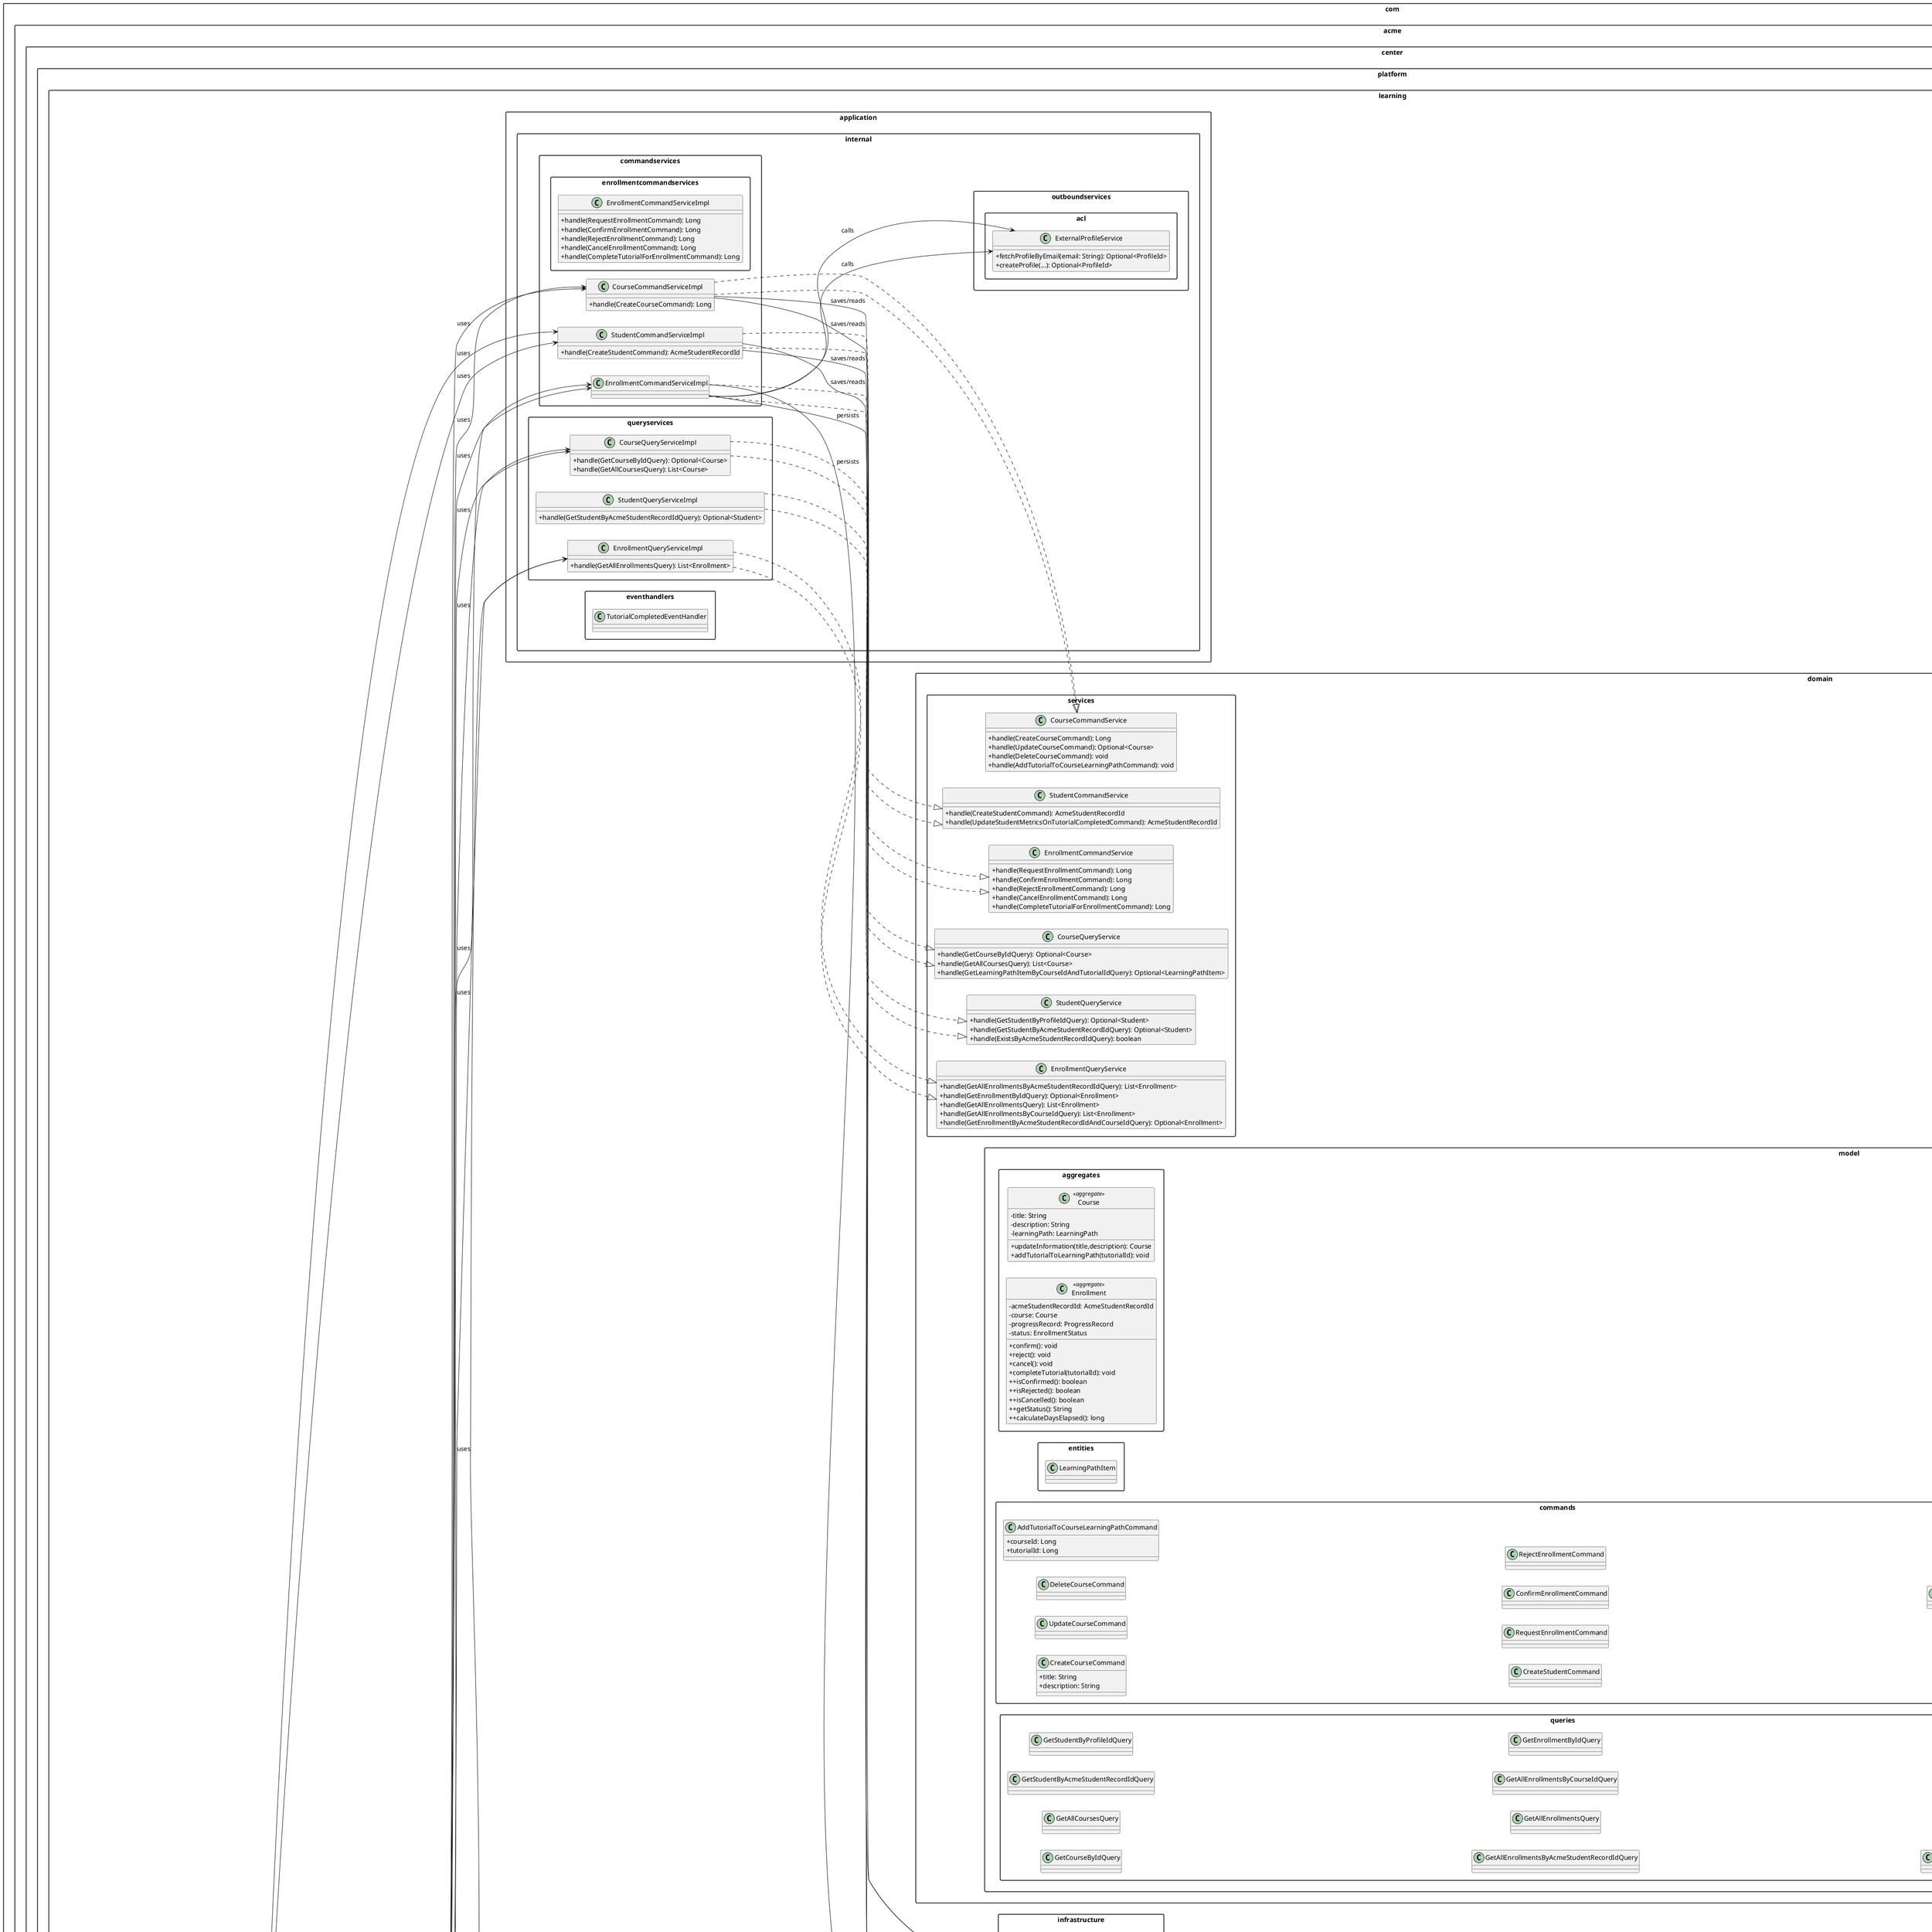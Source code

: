 @startuml
' Learning Center Platform - class diagram (bounded contexts: iam, learning, profiles, shared)
' Full nested package grouping; normalized package/class block formatting to satisfy PlantUML parser

skinparam classAttributeIconSize 0

package "com.acme.center.platform.iam" {
  package "interfaces" {
    package "rest" {
      class AuthenticationController {
        +signIn(signInResource) : ResponseEntity<AuthenticatedUserResource>
        +signUp(signUpResource) : ResponseEntity<UserResource>
      }
      class UsersController {
        +getAllUsers() : ResponseEntity<List<UserResource>>
        +getUserById(userId: Long) : ResponseEntity<UserResource>
      }
      class RolesController {
        +getAllRoles() : ResponseEntity<List<RoleResource>>
      }

      package "resources" {
        class UserResource {
          +id: Long
          +username: String
          +roles: List<String>
        }
        class SignInResource {
          +username: String
          +password: String
        }
        class SignUpResource {
          +username: String
          +password: String
          +roles: List<String>
        }
        class AuthenticatedUserResource {
          +id: Long
          +username: String
          +token: String
        }
        class RoleResource {
          +id: Long
          +name: String
        }
      }

      package "transform" {
        class SignInCommandFromResourceAssembler {
          +toCommandFromResource(signInResource: SignInResource): SignInCommand {static}
        }
        class SignUpCommandFromResourceAssembler {
          +toCommandFromResource(resource: SignUpResource): SignUpCommand {static}
        }
        class AuthenticatedUserResourceFromEntityAssembler {
          +toResourceFromEntity(user: User, token: String): AuthenticatedUserResource {static}
        }
        class UserResourceFromEntityAssembler {
          +toResourceFromEntity(user: User): UserResource {static}
        }
        class RoleResourceFromEntityAssembler {
          +toResourceFromEntity(role: Role): RoleResource {static}
        }
      }
    }

    package "acl" {
      class IamContextFacade {
        +createUser(username: String, password: String): Long
        +createUser(username: String, password: String, roleNames: List<String>): Long
        +fetchUserIdByUsername(username: String): Long
        +fetchUsernameByUserId(userId: Long): String
      }
    }
  }

  package "application" {
    package "internal" {
      package "commandservices" {
        class UserCommandServiceImpl {
          -userRepository: UserRepository
          -hashingService: HashingService
          -tokenService: TokenService
          -roleRepository: RoleRepository
          +handle(SignInCommand) : Optional<Pair<User,String>>
          +handle(SignUpCommand) : Optional<User>
        }
        class RoleCommandServiceImpl
      }

      package "queryservices" {
        class UserQueryServiceImpl {
          -userRepository: UserRepository
          +handle(GetUserByIdQuery) : Optional<User>
          +handle(GetAllUsersQuery) : List<User>
        }
        class RoleQueryServiceImpl
      }

      package "outboundservices" {
        package "hashing" {
          class HashingService
        }
        package "tokens" {
          class TokenService
        }
      }

      package "eventhandlers" {
        class ApplicationReadyEventHandler
      }
    }

    package "acl" {
      class IamContextFacadeImpl
    }
  }

  package "domain" {
    package "model" {
      package "aggregates" {
        class User <<aggregate>> {
          -id: Long
          -username: String
          -password: String
          -roles: Set<Role>
          +addRole(role: Role): User
          +addRoles(roles: List<Role>): User
        }
      }

      package "entities" {
        class Role <<entity>> {
          -id: Long
          -name: Roles
          +getStringName(): String
          +getDefaultRole(): Role {static}
          +toRoleFromName(name: String): Role {static}
          +validateRoleSet(List<Role>): List<Role> {static}
        }
      }

      package "commands" {
        class SignInCommand {
          +username: String
          +password: String
        }
        class SignUpCommand {
          +username: String
          +password: String
          +roles: List<Role>
        }
        class SeedRolesCommand
      }
      package "queries" {
        class GetUserByUsernameQuery {
          +username: String
        }
        class GetUserByIdQuery {
          +userId: Long
        }
        class GetAllUsersQuery
        class GetAllRolesQuery
        class GetRoleByNameQuery {
          +name: String
        }
        class GetUserByIdQuery
        class GetAllUsersQuery
        class GetAllRolesQuery
      }
      package "valueobjects" {
        class Roles
      }
    }
  }

  package "domain.services" {
    class UserCommandService {
      +handle(SignInCommand): Optional<ImmutablePair<User,String>>
      +handle(SignUpCommand): Optional<User>
    }
    class UserQueryService {
      +handle(GetAllUsersQuery): List<User>
      +handle(GetUserByIdQuery): Optional<User>
      +handle(GetUserByUsernameQuery): Optional<User>
    }
    class RoleCommandService {
      +handle(SeedRolesCommand): void
    }
    class RoleQueryService {
      +handle(GetAllRolesQuery): List<Role>
      +handle(GetRoleByNameQuery): Optional<Role>
    }
  }
com.acme.center.platform.iam.interfaces.rest.AuthenticationController --> com.acme.center.platform.iam.application.internal.commandservices.UserCommandServiceImpl : uses
com.acme.center.platform.iam.application.internal.commandservices.UserCommandServiceImpl --> com.acme.center.platform.iam.infrastructure.persistence.jpa.repositories.UserRepository : saves/reads
com.acme.center.platform.iam.application.internal.commandservices.UserCommandServiceImpl --> com.acme.center.platform.iam.application.internal.outboundservices.hashing.HashingService : uses
com.acme.center.platform.iam.application.internal.commandservices.UserCommandServiceImpl --> com.acme.center.platform.iam.application.internal.outboundservices.tokens.TokenService : uses
com.acme.center.platform.iam.application.internal.commandservices.UserCommandServiceImpl --> com.acme.center.platform.iam.infrastructure.persistence.jpa.repositories.RoleRepository : reads
com.acme.center.platform.iam.application.internal.commandservices.RoleCommandServiceImpl --> com.acme.center.platform.iam.infrastructure.persistence.jpa.repositories.RoleRepository : saves/reads

com.acme.center.platform.learning.interfaces.rest.CoursesController --> com.acme.center.platform.learning.application.internal.commandservices.CourseCommandServiceImpl : uses
com.acme.center.platform.learning.interfaces.rest.CoursesController --> com.acme.center.platform.learning.application.internal.queryservices.CourseQueryServiceImpl : uses
com.acme.center.platform.learning.application.internal.commandservices.CourseCommandServiceImpl --> com.acme.center.platform.learning.infrastructure.persistence.jpa.repositories.CourseRepository : saves/reads

com.acme.center.platform.learning.interfaces.rest.EnrollmentsController --> com.acme.center.platform.learning.application.internal.commandservices.EnrollmentCommandServiceImpl : uses
com.acme.center.platform.learning.interfaces.rest.EnrollmentsController --> com.acme.center.platform.learning.application.internal.queryservices.EnrollmentQueryServiceImpl : uses
com.acme.center.platform.learning.application.internal.commandservices.EnrollmentCommandServiceImpl --> com.acme.center.platform.learning.infrastructure.persistence.jpa.repositories.EnrollmentRepository : persists
com.acme.center.platform.learning.application.internal.commandservices.EnrollmentCommandServiceImpl --> com.acme.center.platform.learning.application.internal.outboundservices.acl.ExternalProfileService : calls

com.acme.center.platform.learning.interfaces.rest.StudentsController --> com.acme.center.platform.learning.application.internal.commandservices.StudentCommandServiceImpl : uses
com.acme.center.platform.learning.application.internal.commandservices.StudentCommandServiceImpl --> com.acme.center.platform.learning.infrastructure.persistence.jpa.repositories.StudentRepository : saves/reads

com.acme.center.platform.profiles.interfaces.rest.ProfilesController --> com.acme.center.platform.profiles.application.internal.commandservices.ProfileCommandServiceImpl : uses
com.acme.center.platform.profiles.interfaces.rest.ProfilesController --> com.acme.center.platform.profiles.application.internal.queryservices.ProfileQueryServiceImpl : uses
com.acme.center.platform.profiles.application.internal.commandservices.ProfileCommandServiceImpl --> com.acme.center.platform.profiles.infrastructure.persistence.jpa.repositories.ProfileRepository : saves/reads

com.acme.center.platform.iam.application.internal.outboundservices.tokens.TokenService ..> com.acme.center.platform.iam.infrastructure.tokens.jwt.TokenServiceImpl : implements

' Implementation relationships
com.acme.center.platform.iam.application.internal.commandservices.UserCommandServiceImpl ..|> com.acme.center.platform.iam.domain.services.UserCommandService
com.acme.center.platform.iam.application.internal.queryservices.UserQueryServiceImpl ..|> com.acme.center.platform.iam.domain.services.UserQueryService
com.acme.center.platform.iam.application.internal.commandservices.RoleCommandServiceImpl ..|> com.acme.center.platform.iam.domain.services.RoleCommandService
com.acme.center.platform.iam.application.internal.queryservices.RoleQueryServiceImpl ..|> com.acme.center.platform.iam.domain.services.RoleQueryService

com.acme.center.platform.learning.application.internal.commandservices.CourseCommandServiceImpl ..|> com.acme.center.platform.learning.domain.services.CourseCommandService
com.acme.center.platform.learning.application.internal.queryservices.CourseQueryServiceImpl ..|> com.acme.center.platform.learning.domain.services.CourseQueryService
com.acme.center.platform.learning.application.internal.commandservices.StudentCommandServiceImpl ..|> com.acme.center.platform.learning.domain.services.StudentCommandService
com.acme.center.platform.learning.application.internal.queryservices.StudentQueryServiceImpl ..|> com.acme.center.platform.learning.domain.services.StudentQueryService
com.acme.center.platform.learning.application.internal.commandservices.EnrollmentCommandServiceImpl ..|> com.acme.center.platform.learning.domain.services.EnrollmentCommandService
com.acme.center.platform.learning.application.internal.queryservices.EnrollmentQueryServiceImpl ..|> com.acme.center.platform.learning.domain.services.EnrollmentQueryService

com.acme.center.platform.profiles.application.internal.commandservices.ProfileCommandServiceImpl ..|> com.acme.center.platform.profiles.domain.services.ProfileCommandService
com.acme.center.platform.profiles.application.internal.queryservices.ProfileQueryServiceImpl ..|> com.acme.center.platform.profiles.domain.services.ProfileQueryService

com.acme.center.platform.iam.infrastructure.tokens.jwt.TokenServiceImpl ..|> com.acme.center.platform.iam.application.internal.outboundservices.tokens.TokenService

' Add IAM infrastructure declarations (real packages)
package "com.acme.center.platform.iam" {
  package "infrastructure" {
    package "tokens" {
      package "jwt" {
        interface BearerTokenService {
          +getBearerTokenFrom(request: HttpServletRequest): String
          +generateToken(authentication: Authentication): String
          +generateToken(username: String): String
          +getUsernameFromToken(token: String): String
          +validateToken(token: String): boolean
        }
        class TokenServiceImpl {
          +generateToken(username: String): String
          +getBearerTokenFrom(request: HttpServletRequest): String
          +getUsernameFromToken(token: String): String
          +validateToken(token: String): boolean
        }
      }
    }

    package "hashing" {
      package "bcrypt" {
        interface BCryptHashingService
        class HashingServiceImpl {
          +encode(rawPassword: CharSequence): String
          +matches(rawPassword: CharSequence, encodedPassword: String): boolean
        }
      }
    }

    package "authorization" {
      package "sfs" {
        class UserDetailsServiceImpl {
          +loadUserByUsername(username: String): UserDetails
        }
        class UserDetailsImpl {
          +build(user: User): UserDetailsImpl {static}
        }
        class UnauthorizedRequestHandlerEntryPoint {
          +commence(request: HttpServletRequest, response: HttpServletResponse, authEx: AuthenticationException): void
        }
      }
    }
  }
}

' Realization relationships for IAM infra (real packages)
com.acme.center.platform.iam.infrastructure.tokens.jwt.TokenServiceImpl ..|> com.acme.center.platform.iam.infrastructure.tokens.jwt.BearerTokenService
com.acme.center.platform.iam.infrastructure.tokens.jwt.BearerTokenService ..|> com.acme.center.platform.iam.application.internal.outboundservices.tokens.TokenService
com.acme.center.platform.iam.infrastructure.hashing.bcrypt.HashingServiceImpl ..|> com.acme.center.platform.iam.infrastructure.hashing.bcrypt.BCryptHashingService
com.acme.center.platform.iam.infrastructure.hashing.bcrypt.BCryptHashingService ..|> com.acme.center.platform.iam.application.internal.outboundservices.hashing.HashingService
com.acme.center.platform.iam.infrastructure.authorization.sfs.UserDetailsServiceImpl ..|> org.springframework.security.core.userdetails.UserDetailsService
com.acme.center.platform.iam.infrastructure.authorization.sfs.UserDetailsImpl ..|> org.springframework.security.core.userdetails.UserDetails
com.acme.center.platform.iam.infrastructure.authorization.sfs.UnauthorizedRequestHandlerEntryPoint ..|> org.springframework.security.web.AuthenticationEntryPoint

com.acme.center.platform.shared.infrastructure.persistence.jpa.configuration.strategy.SnakeCaseWithPluralizedTablePhysicalNamingStrategy ..|> org.hibernate.boot.model.naming.PhysicalNamingStrategy
com.acme.center.platform.profiles.application.acl.ProfilesContextFacadeImpl ..|> com.acme.center.platform.profiles.interfaces.acl.ProfilesContextFacade

' Layout tweaks
left to right direction
skinparam packageStyle rectangle
package "com.acme.center.platform.learning" {
  package "interfaces" {
    package "rest" {
      class CoursesController {
        +createCourse(...) : ResponseEntity<CourseResource>
        +getCourseById(courseId: Long) : ResponseEntity<CourseResource>
      }
      class StudentsController {
        +createStudent(...) : ResponseEntity<StudentResource>
        +getStudentByAcmeStudentRecordId(id: String) : ResponseEntity<StudentResource>
      }
      class EnrollmentsController {
        +requestEnrollment(...) : ResponseEntity<EnrollmentResource>
        +confirmEnrollment(id:Long): ResponseEntity<MessageResource>
      }
      class CourseLearningPathController {
        +addTutorialToCourseLearningPath(courseId: Long, tutorialId: Long) : ResponseEntity<LearningPathItemResource>
      }

      package "resources" {
        class CourseResource {
          +id: Long
          +title: String
          +description: String
        }
        class CreateCourseResource {
          +title: String
          +description: String
        }
        class UpdateCourseResource {
          +title: String
          +description: String
        }
        class StudentResource {
          +acmeStudentRecordId: String
          +profileId: Long
          +totalCompletedCourses: Integer
          +totalCompletedTutorials: Integer
        }
        class CreateStudentResource {
          +firstName: String
          +lastName: String
          +email: String
          +street: String
          +number: String
          +city: String
          +postalCode: String
          +country: String
        }
        class EnrollmentResource {
          +enrollmentId: Long
          +studentRecordId: String
          +courseId: Long
          +status: String
        }
        class RequestEnrollmentResource {
          +studentRecordId: String
          +courseId: Long
        }
        class LearningPathItemResource {
          +learningPathItemId: Long
          +courseId: Long
          +tutorialId: Long
        }
      }

      package "transform" {
        class CourseResourceFromEntityAssembler {
          +toResourceFromEntity(entity: Course): CourseResource {static}
        }
        class EnrollmentResourceFromEntityAssembler {
          +toResourceFromEntity(entity: Enrollment): EnrollmentResource {static}
        }
        class StudentResourceFromEntityAssembler {
          +toResourceFromEntity(entity: Student): StudentResource {static}
        }
        class RequestEnrollmentCommandFromResourceAssembler {
          +toCommandFromResource(resource: RequestEnrollmentResource): RequestEnrollmentCommand {static}
        }
        class CreateCourseCommandFromResourceAssembler {
          +toCommandFromResource(resource: CreateCourseResource): CreateCourseCommand {static}
        }
        class UpdateCourseCommandFromResourceAssembler {
          +toCommandFromResource(courseId: Long, resource: UpdateCourseResource): UpdateCourseCommand {static}
        }
        class LearningPathItemResourceFromEntityAssembler {
          +toResourceFromEntity(entity: LearningPathItem): LearningPathItemResource {static}
        }
        class CreateStudentCommandFromResourceAssembler {
          +toCommandFromResource(resource: CreateStudentResource): CreateStudentCommand {static}
        }
      }
    }

    package "acl" {
      class LearningContextFacade
    }
  }

  package "application" {
    package "internal" {
      package "commandservices" {
        class CourseCommandServiceImpl {
          +handle(CreateCourseCommand): Long
        }
        class StudentCommandServiceImpl {
          +handle(CreateStudentCommand): AcmeStudentRecordId
        }
        package "enrollmentcommandservices" {
          class EnrollmentCommandServiceImpl {
            +handle(RequestEnrollmentCommand): Long
            +handle(ConfirmEnrollmentCommand): Long
            +handle(RejectEnrollmentCommand): Long
            +handle(CancelEnrollmentCommand): Long
            +handle(CompleteTutorialForEnrollmentCommand): Long
          }
        }
      }

      package "queryservices" {
        class CourseQueryServiceImpl {
          +handle(GetCourseByIdQuery): Optional<Course>
          +handle(GetAllCoursesQuery): List<Course>
        }
        class EnrollmentQueryServiceImpl {
          +handle(GetAllEnrollmentsQuery): List<Enrollment>
        }
        class StudentQueryServiceImpl {
          +handle(GetStudentByAcmeStudentRecordIdQuery): Optional<Student>
        }
      }

      package "outboundservices" {
        package "acl" {
          class ExternalProfileService {
            +fetchProfileByEmail(email: String): Optional<ProfileId>
            +createProfile(...): Optional<ProfileId>
          }
        }
      }

      package "eventhandlers" {
        class TutorialCompletedEventHandler
      }
    }
  }

  package "domain" {
    package "model" {
      package "aggregates" {
        class Course <<aggregate>> {
          -title: String
          -description: String
          -learningPath: LearningPath
          +updateInformation(title,description): Course
          +addTutorialToLearningPath(tutorialId): void
        }
        class Enrollment <<aggregate>> {
          -acmeStudentRecordId: AcmeStudentRecordId
          -course: Course
          -progressRecord: ProgressRecord
          -status: EnrollmentStatus
          +confirm(): void
          +reject(): void
          +cancel(): void
          +completeTutorial(tutorialId): void
+          +isConfirmed(): boolean
+          +isRejected(): boolean
+          +isCancelled(): boolean
+          +getStatus(): String
+          +calculateDaysElapsed(): long
        }
      }

      package "entities" {
        class LearningPathItem
      }

      package "commands" {
        class CreateCourseCommand {
          +title: String
          +description: String
        }
        class UpdateCourseCommand
        class DeleteCourseCommand
        class AddTutorialToCourseLearningPathCommand {
          +courseId: Long
          +tutorialId: Long
        }
        class CreateStudentCommand
        class RequestEnrollmentCommand
        class ConfirmEnrollmentCommand
        class RejectEnrollmentCommand
        class CancelEnrollmentCommand
        class CompleteTutorialForEnrollmentCommand
        class UpdateStudentMetricsOnTutorialCompletedCommand
      }

      package "queries" {
        class GetCourseByIdQuery
        class GetAllCoursesQuery
        class GetStudentByAcmeStudentRecordIdQuery
        class GetStudentByProfileIdQuery
        class GetAllEnrollmentsByAcmeStudentRecordIdQuery
        class GetAllEnrollmentsQuery
        class GetAllEnrollmentsByCourseIdQuery
        class GetEnrollmentByIdQuery
        class GetEnrollmentByAcmeStudentRecordIdAndCourseIdQuery
        class ExistsByAcmeStudentRecordIdQuery
      }

      package "valueobjects" {
        class ProfileId
        class AcmeStudentRecordId
        class TutorialId
        class StudentPerformanceMetricSet
        class EnrollmentStatus
        class LearningPath
        class ProgressRecord
      }
    }
  }

  package "domain.services" {
    class CourseCommandService {
      +handle(CreateCourseCommand): Long
      +handle(UpdateCourseCommand): Optional<Course>
      +handle(DeleteCourseCommand): void
      +handle(AddTutorialToCourseLearningPathCommand): void
    }
    class CourseQueryService {
      +handle(GetCourseByIdQuery): Optional<Course>
      +handle(GetAllCoursesQuery): List<Course>
      +handle(GetLearningPathItemByCourseIdAndTutorialIdQuery): Optional<LearningPathItem>
    }
    class StudentCommandService {
      +handle(CreateStudentCommand): AcmeStudentRecordId
      +handle(UpdateStudentMetricsOnTutorialCompletedCommand): AcmeStudentRecordId
    }
    class StudentQueryService {
      +handle(GetStudentByProfileIdQuery): Optional<Student>
      +handle(GetStudentByAcmeStudentRecordIdQuery): Optional<Student>
      +handle(ExistsByAcmeStudentRecordIdQuery): boolean
    }
    class EnrollmentCommandService {
      +handle(RequestEnrollmentCommand): Long
      +handle(ConfirmEnrollmentCommand): Long
      +handle(RejectEnrollmentCommand): Long
      +handle(CancelEnrollmentCommand): Long
      +handle(CompleteTutorialForEnrollmentCommand): Long
    }
    class EnrollmentQueryService {
      +handle(GetAllEnrollmentsByAcmeStudentRecordIdQuery): List<Enrollment>
      +handle(GetEnrollmentByIdQuery): Optional<Enrollment>
      +handle(GetAllEnrollmentsQuery): List<Enrollment>
      +handle(GetAllEnrollmentsByCourseIdQuery): List<Enrollment>
      +handle(GetEnrollmentByAcmeStudentRecordIdAndCourseIdQuery): Optional<Enrollment>
    }
  }
package "com.acme.center.platform.profiles" {
  package "interfaces" {
    package "rest" {
      class ProfilesController {
        +createProfile(createProfileResource): ResponseEntity<ProfileResource>
        +getProfileById(profileId: Long): ResponseEntity<ProfileResource>
      }

      package "resources" {
        class ProfileResource {
          +id: Long
          +fullName: String
          +email: String
          +streetAddress: String
        }
        class CreateProfileResource {
          +firstName: String
          +lastName: String
          +email: String
          +street: String
          +number: String
          +city: String
          +postalCode: String
          +country: String
        }
      }

      package "transform" {
        class ProfileResourceFromEntityAssembler {
          +toResourceFromEntity(entity: Profile): ProfileResource {static}
        }
        class CreateProfileCommandFromResourceAssembler {
          +toCommandFromResource(resource: CreateProfileResource): CreateProfileCommand {static}
        }
      }
    }

    package "acl" {
      class ProfilesContextFacade {
        +createProfile(firstName: String, lastName: String, email: String, street: String, number: String, city: String, postalCode: String, country: String): Long
        +fetchProfileIdByEmail(email: String): Long
      }
      class ProfilesContextFacadeImpl {
        -profileCommandService: ProfileCommandService
        -profileQueryService: ProfileQueryService
        +createProfile(firstName: String, lastName: String, email: String, street: String, number: String, city: String, postalCode: String, country: String): Long
        +fetchProfileIdByEmail(email: String): Long
      }
    }
  }

  package "application" {
    package "internal" {
      package "commandservices" {
        class ProfileCommandServiceImpl {
          +handle(CreateProfileCommand): Optional<Profile>
        }
      }

      package "queryservices" {
        class ProfileQueryServiceImpl {
          +handle(GetProfileByIdQuery) : Optional<Profile>
          +handle(GetAllProfilesQuery) : List<Profile>
        }
      }
    }
  }

  package "domain" {
    package "model" {
      package "aggregates" {
        class Profile <<aggregate>> {
          -name: PersonName
          -emailAddress: EmailAddress
          -streetAddress: StreetAddress
          +getFullName(): String
          +getEmailAddress(): String
          +getStreetAddress(): String
          +updateName(firstName,lastName): void
          +updateEmailAddress(email): void
        }
      }

      package "commands" {
        class CreateProfileCommand
      }
      package "queries" {
        class GetProfileByIdQuery
      }
      package "valueobjects" {
        class PersonName
        class EmailAddress
        class StreetAddress
      }
    }
  }

  package "domain.services" {
    class ProfileCommandService {
      +handle(CreateProfileCommand): Optional<Profile>
    }
    class ProfileQueryService {
      +handle(GetProfileByIdQuery): Optional<Profile>
      +handle(GetProfileByEmailQuery): Optional<Profile>
      +handle(GetAllProfilesQuery): List<Profile>
    }
  }
package "com.acme.center.platform.shared" {
  package "interfaces" {
    package "rest" {
      class MessageResource {
        +message: String
      }
    }
  }
  package "domain" {
    package "model" {
      class AuditableAbstractAggregateRoot
    }
  }
}

' Cross-context relations
com.acme.center.platform.iam.interfaces.rest.AuthenticationController --> com.acme.center.platform.iam.application.internal.commandservices.UserCommandServiceImpl : uses
com.acme.center.platform.iam.application.internal.commandservices.UserCommandServiceImpl --> com.acme.center.platform.iam.infrastructure.persistence.jpa.repositories.UserRepository : saves/reads
com.acme.center.platform.iam.application.internal.commandservices.UserCommandServiceImpl --> com.acme.center.platform.iam.application.internal.outboundservices.hashing.HashingService : uses
com.acme.center.platform.iam.application.internal.commandservices.UserCommandServiceImpl --> com.acme.center.platform.iam.application.internal.outboundservices.tokens.TokenService : uses
com.acme.center.platform.iam.application.internal.commandservices.UserCommandServiceImpl --> com.acme.center.platform.iam.infrastructure.persistence.jpa.repositories.RoleRepository : reads
com.acme.center.platform.iam.application.internal.commandservices.RoleCommandServiceImpl --> com.acme.center.platform.iam.infrastructure.persistence.jpa.repositories.RoleRepository : saves/reads

com.acme.center.platform.learning.interfaces.rest.CoursesController --> com.acme.center.platform.learning.application.internal.commandservices.CourseCommandServiceImpl : uses
com.acme.center.platform.learning.interfaces.rest.CoursesController --> com.acme.center.platform.learning.application.internal.queryservices.CourseQueryServiceImpl : uses
com.acme.center.platform.learning.application.internal.commandservices.CourseCommandServiceImpl --> com.acme.center.platform.learning.infrastructure.persistence.jpa.repositories.CourseRepository : saves/reads

com.acme.center.platform.learning.interfaces.rest.EnrollmentsController --> com.acme.center.platform.learning.application.internal.commandservices.EnrollmentCommandServiceImpl : uses
com.acme.center.platform.learning.interfaces.rest.EnrollmentsController --> com.acme.center.platform.learning.application.internal.queryservices.EnrollmentQueryServiceImpl : uses
com.acme.center.platform.learning.application.internal.commandservices.EnrollmentCommandServiceImpl --> com.acme.center.platform.learning.infrastructure.persistence.jpa.repositories.EnrollmentRepository : persists
com.acme.center.platform.learning.application.internal.commandservices.EnrollmentCommandServiceImpl --> com.acme.center.platform.learning.application.internal.outboundservices.acl.ExternalProfileService : calls

com.acme.center.platform.learning.interfaces.rest.StudentsController --> com.acme.center.platform.learning.application.internal.commandservices.StudentCommandServiceImpl : uses
com.acme.center.platform.learning.application.internal.commandservices.StudentCommandServiceImpl --> com.acme.center.platform.learning.infrastructure.persistence.jpa.repositories.StudentRepository : saves/reads

com.acme.center.platform.profiles.interfaces.rest.ProfilesController --> com.acme.center.platform.profiles.application.internal.commandservices.ProfileCommandServiceImpl : uses
com.acme.center.platform.profiles.interfaces.rest.ProfilesController --> com.acme.center.platform.profiles.application.internal.queryservices.ProfileQueryServiceImpl : uses
com.acme.center.platform.profiles.application.internal.commandservices.ProfileCommandServiceImpl --> com.acme.center.platform.profiles.infrastructure.persistence.jpa.repositories.ProfileRepository : saves/reads

com.acme.center.platform.iam.application.internal.outboundservices.tokens.TokenService ..> com.acme.center.platform.iam.infrastructure.tokens.jwt.TokenServiceImpl : implements

' Implementation relationships
com.acme.center.platform.iam.application.internal.commandservices.UserCommandServiceImpl ..|> com.acme.center.platform.iam.domain.services.UserCommandService
com.acme.center.platform.iam.application.internal.queryservices.UserQueryServiceImpl ..|> com.acme.center.platform.iam.domain.services.UserQueryService
com.acme.center.platform.iam.application.internal.commandservices.RoleCommandServiceImpl ..|> com.acme.center.platform.iam.domain.services.RoleCommandService
com.acme.center.platform.iam.application.internal.queryservices.RoleQueryServiceImpl ..|> com.acme.center.platform.iam.domain.services.RoleQueryService

com.acme.center.platform.learning.application.internal.commandservices.CourseCommandServiceImpl ..|> com.acme.center.platform.learning.domain.services.CourseCommandService
com.acme.center.platform.learning.application.internal.queryservices.CourseQueryServiceImpl ..|> com.acme.center.platform.learning.domain.services.CourseQueryService
com.acme.center.platform.learning.application.internal.commandservices.StudentCommandServiceImpl ..|> com.acme.center.platform.learning.domain.services.StudentCommandService
com.acme.center.platform.learning.application.internal.queryservices.StudentQueryServiceImpl ..|> com.acme.center.platform.learning.domain.services.StudentQueryService
com.acme.center.platform.learning.application.internal.commandservices.EnrollmentCommandServiceImpl ..|> com.acme.center.platform.learning.domain.services.EnrollmentCommandService
com.acme.center.platform.learning.application.internal.queryservices.EnrollmentQueryServiceImpl ..|> com.acme.center.platform.learning.domain.services.EnrollmentQueryService

com.acme.center.platform.profiles.application.internal.commandservices.ProfileCommandServiceImpl ..|> com.acme.center.platform.profiles.domain.services.ProfileCommandService
com.acme.center.platform.profiles.application.internal.queryservices.ProfileQueryServiceImpl ..|> com.acme.center.platform.profiles.domain.services.ProfileQueryService

com.acme.center.platform.iam.infrastructure.tokens.jwt.TokenServiceImpl ..|> com.acme.center.platform.iam.application.internal.outboundservices.tokens.TokenService

' Additional concrete realizations
com.acme.center.platform.iam.infrastructure.hashing.bcrypt.HashingServiceImpl ..|> com.acme.center.platform.iam.infrastructure.hashing.bcrypt.BCryptHashingService
com.acme.center.platform.iam.infrastructure.hashing.bcrypt.BCryptHashingService ..|> com.acme.center.platform.iam.application.internal.outboundservices.hashing.HashingService
com.acme.center.platform.iam.infrastructure.authorization.sfs.services.UserDetailsServiceImpl ..|> org.springframework.security.core.userdetails.UserDetailsService
com.acme.center.platform.iam.infrastructure.authorization.sfs.model.UserDetailsImpl ..|> org.springframework.security.core.userdetails.UserDetails
com.acme.center.platform.iam.infrastructure.authorization.sfs.pipeline.UnauthorizedRequestHandlerEntryPoint ..|> org.springframework.security.web.AuthenticationEntryPoint
com.acme.center.platform.shared.infrastructure.persistence.jpa.configuration.strategy.SnakeCaseWithPluralizedTablePhysicalNamingStrategy ..|> org.hibernate.boot.model.naming.PhysicalNamingStrategy
com.acme.center.platform.profiles.application.acl.ProfilesContextFacadeImpl ..|> com.acme.center.platform.profiles.interfaces.acl.ProfilesContextFacade

' Layout tweaks
left to right direction
skinparam packageStyle rectangle
' Additional small infra & Spring implementations (declared for clarity)
package "infrastructure_extras" {
  package "tokens" {
    package "jwt" {
      interface BearerTokenService {
        +getBearerTokenFrom(request: HttpServletRequest): String
        +generateToken(authentication: Authentication): String
        +generateToken(username: String): String
        +getUsernameFromToken(token: String): String
        +validateToken(token: String): boolean
      }
      class TokenServiceImpl {
        +generateToken(username: String): String
        +getBearerTokenFrom(request: HttpServletRequest): String
        +getUsernameFromToken(token: String): String
        +validateToken(token: String): boolean
      }
    }
  }

  package "hashing" {
    package "bcrypt" {
      interface BCryptHashingService
      class HashingServiceImpl {
        +encode(rawPassword: CharSequence): String
        +matches(rawPassword: CharSequence, encodedPassword: String): boolean
      }
    }
  }

  package "security" {
    class UserDetailsServiceImpl {
      +loadUserByUsername(username: String): UserDetails
    }
    class UserDetailsImpl {
      +build(user: User): UserDetailsImpl {static}
    }
    class UnauthorizedRequestHandlerEntryPoint {
      +commence(request: HttpServletRequest, response: HttpServletResponse, authEx: AuthenticationException): void
    }
  }

  class SnakeCaseWithPluralizedTablePhysicalNamingStrategy {
    +toPhysicalTableName(identifier: Identifier, jdbcEnvironment: JdbcEnvironment): Identifier
  }
}

' Realizations for the extras
com.acme.center.platform.infrastructure_extras.tokens.jwt.TokenServiceImpl ..|> com.acme.center.platform.infrastructure_extras.tokens.jwt.BearerTokenService
com.acme.center.platform.infrastructure_extras.tokens.jwt.BearerTokenService ..|> com.acme.center.platform.iam.application.internal.outboundservices.tokens.TokenService
com.acme.center.platform.infrastructure_extras.hashing.bcrypt.HashingServiceImpl ..|> com.acme.center.platform.infrastructure_extras.hashing.bcrypt.BCryptHashingService
com.acme.center.platform.infrastructure_extras.hashing.bcrypt.BCryptHashingService ..|> com.acme.center.platform.iam.application.internal.outboundservices.hashing.HashingService

com.acme.center.platform.infrastructure_extras.security.UserDetailsServiceImpl ..|> org.springframework.security.core.userdetails.UserDetailsService
com.acme.center.platform.infrastructure_extras.security.UserDetailsImpl ..|> org.springframework.security.core.userdetails.UserDetails
com.acme.center.platform.infrastructure_extras.security.UnauthorizedRequestHandlerEntryPoint ..|> org.springframework.security.web.AuthenticationEntryPoint

com.acme.center.platform.infrastructure_extras.SnakeCaseWithPluralizedTablePhysicalNamingStrategy ..|> org.hibernate.boot.model.naming.PhysicalNamingStrategy
' Add persistence repositories and auth filter/builder to IAM infrastructure
package "com.acme.center.platform.iam" {
  package "infrastructure" {
    package "persistence" {
      package "jpa" {
        package "repositories" {
          interface UserRepository {
            +findByUsername(username: String): Optional<User>
            +existsByUsername(username: String): boolean
          }
          interface RoleRepository {
            +findByName(name: Roles): Optional<Role>
            +existsByName(name: Roles): boolean
          }
        }
      }
    }

    package "authorization" {
      package "sfs" {
        class BearerAuthorizationRequestFilter {
          +BearerAuthorizationRequestFilter(tokenService: BearerTokenService, userDetailsService: UserDetailsService)
          +doFilterInternal(request: HttpServletRequest, response: HttpServletResponse, filterChain: FilterChain): void
        }
        class UsernamePasswordAuthenticationTokenBuilder {
          +build(principal: UserDetails, request: HttpServletRequest): UsernamePasswordAuthenticationToken {static}
        }
      }
    }
  }
}

' Inheritances / extensions
com.acme.center.platform.iam.infrastructure.authorization.sfs.BearerAuthorizationRequestFilter --|> org.springframework.web.filter.OncePerRequestFilter
@enduml